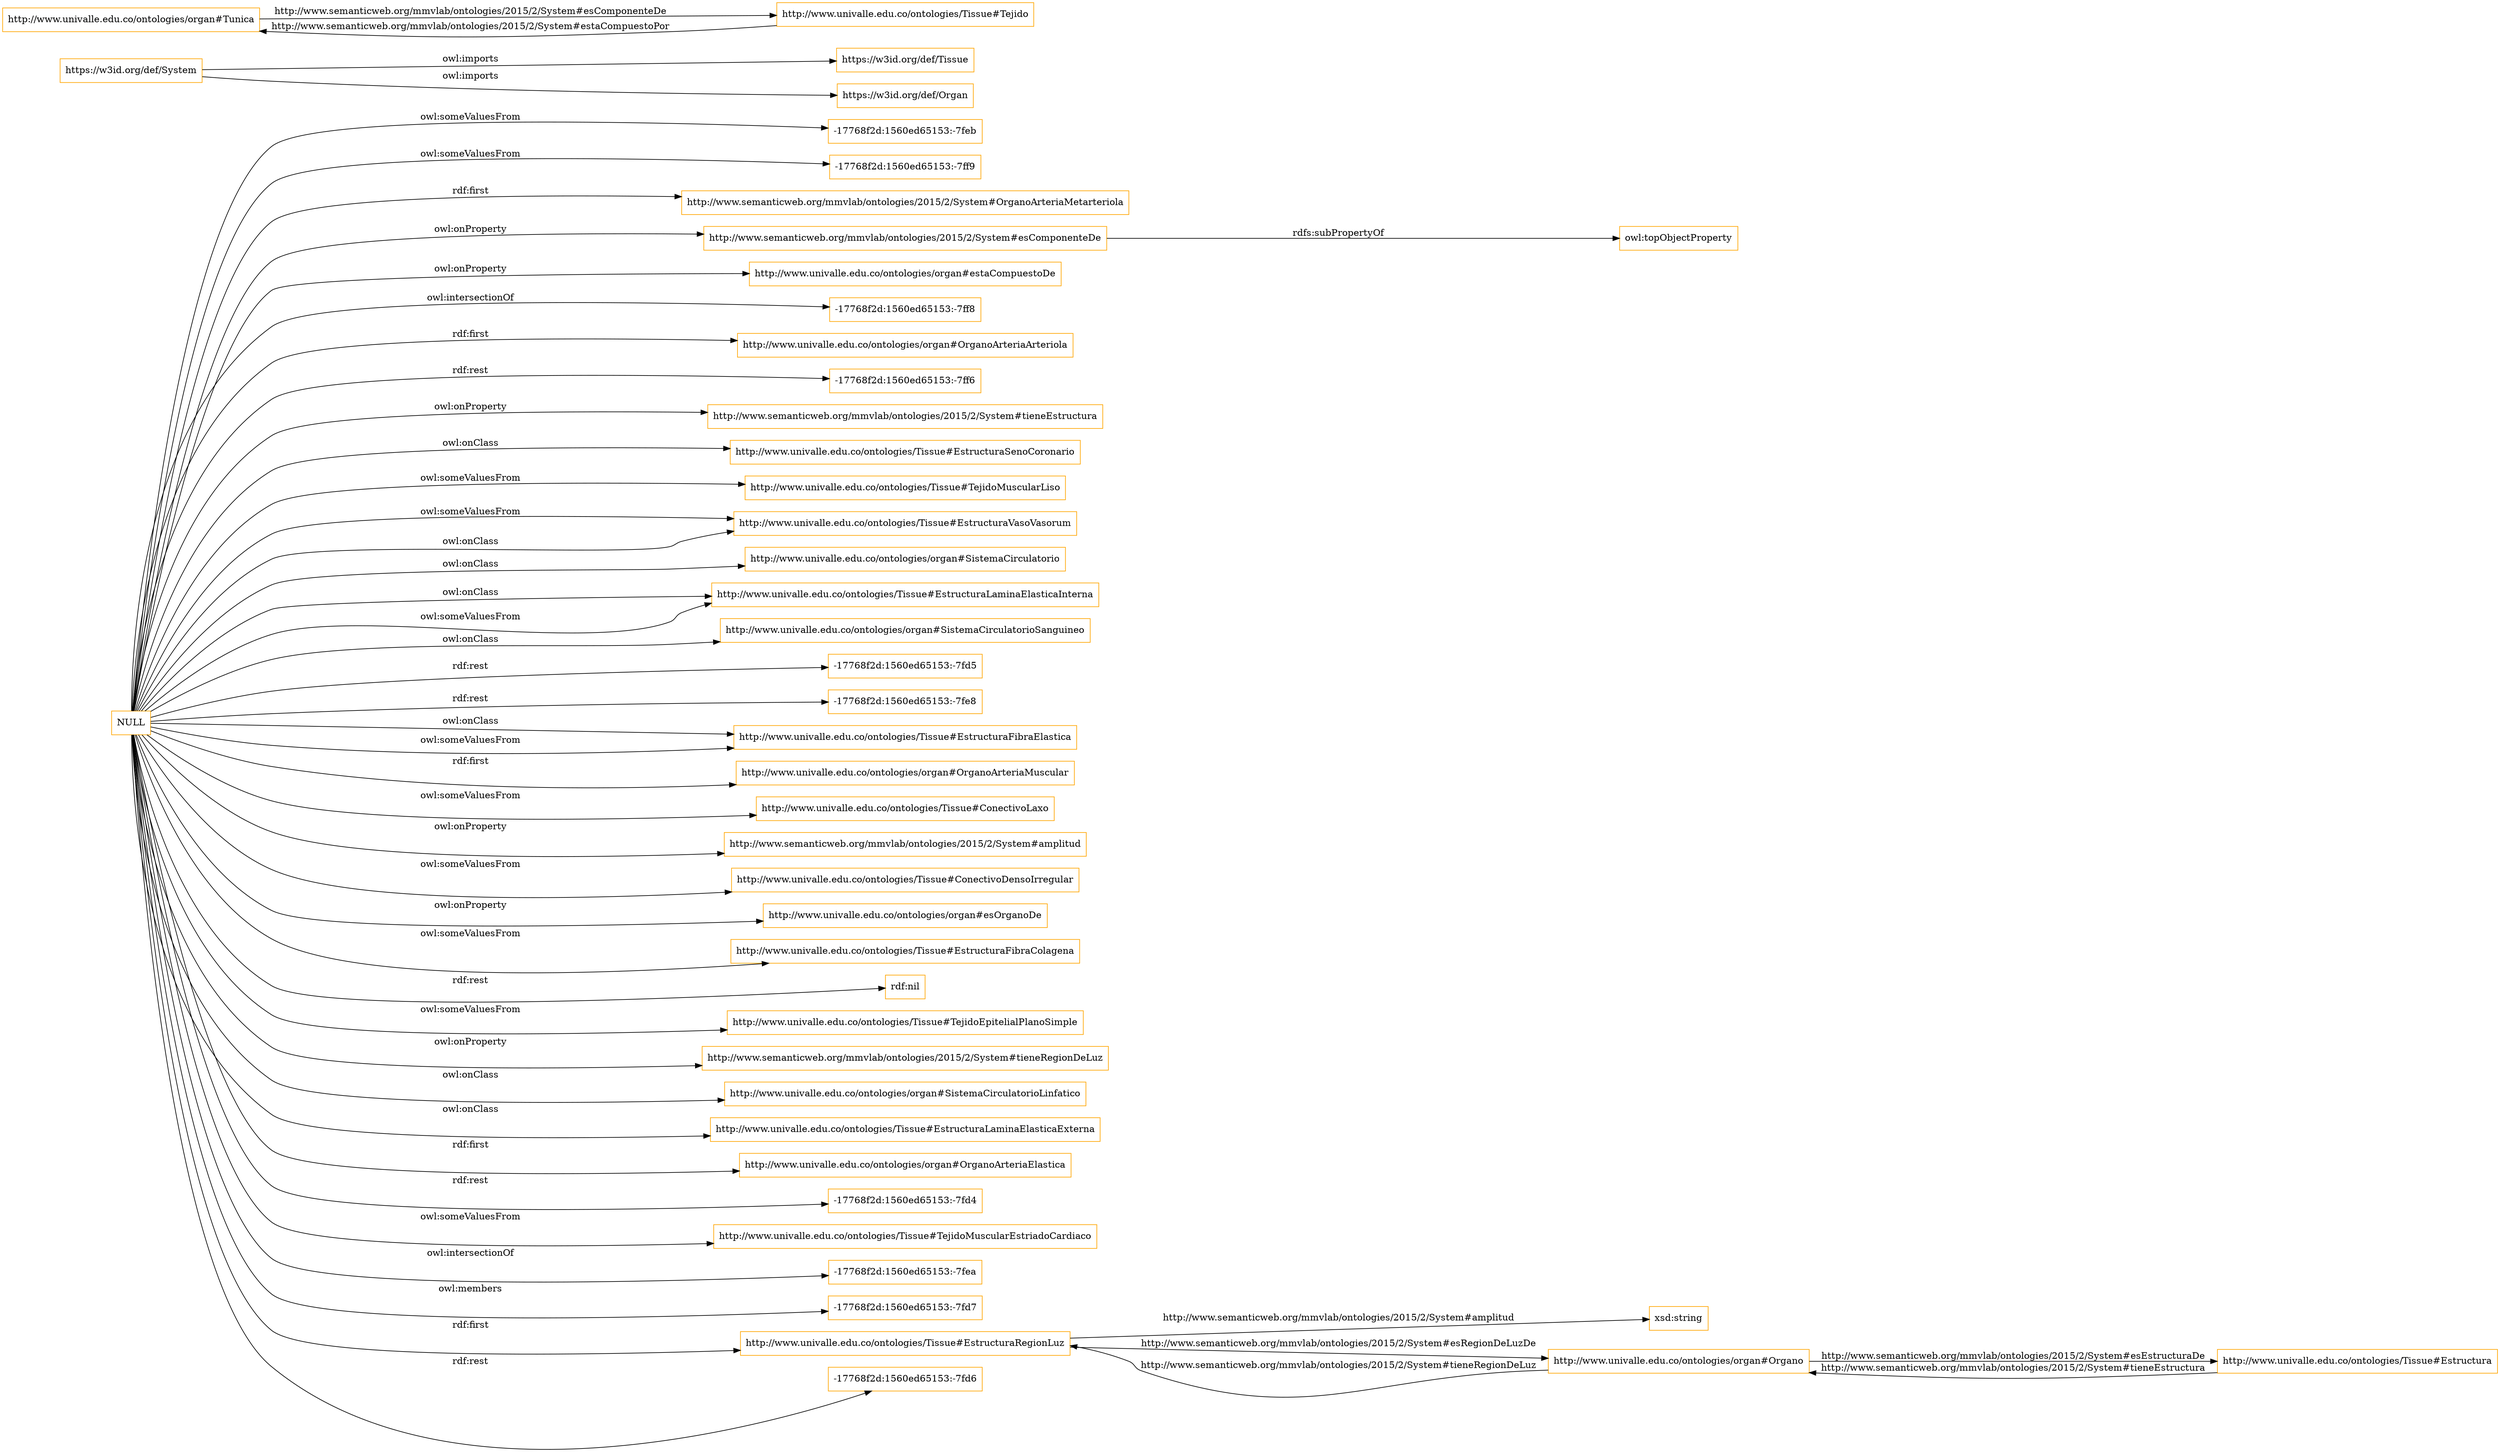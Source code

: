 digraph ar2dtool_diagram { 
rankdir=LR;
size="1501"
node [shape = rectangle, color="orange"]; "-17768f2d:1560ed65153:-7feb" "-17768f2d:1560ed65153:-7ff9" "http://www.semanticweb.org/mmvlab/ontologies/2015/2/System#OrganoArteriaMetarteriola" ; /*classes style*/
	"https://w3id.org/def/System" -> "https://w3id.org/def/Tissue" [ label = "owl:imports" ];
	"https://w3id.org/def/System" -> "https://w3id.org/def/Organ" [ label = "owl:imports" ];
	"http://www.semanticweb.org/mmvlab/ontologies/2015/2/System#esComponenteDe" -> "owl:topObjectProperty" [ label = "rdfs:subPropertyOf" ];
	"NULL" -> "http://www.semanticweb.org/mmvlab/ontologies/2015/2/System#esComponenteDe" [ label = "owl:onProperty" ];
	"NULL" -> "-17768f2d:1560ed65153:-7feb" [ label = "owl:someValuesFrom" ];
	"NULL" -> "http://www.univalle.edu.co/ontologies/organ#estaCompuestoDe" [ label = "owl:onProperty" ];
	"NULL" -> "-17768f2d:1560ed65153:-7ff8" [ label = "owl:intersectionOf" ];
	"NULL" -> "http://www.univalle.edu.co/ontologies/organ#OrganoArteriaArteriola" [ label = "rdf:first" ];
	"NULL" -> "-17768f2d:1560ed65153:-7ff6" [ label = "rdf:rest" ];
	"NULL" -> "http://www.semanticweb.org/mmvlab/ontologies/2015/2/System#tieneEstructura" [ label = "owl:onProperty" ];
	"NULL" -> "http://www.univalle.edu.co/ontologies/Tissue#EstructuraSenoCoronario" [ label = "owl:onClass" ];
	"NULL" -> "http://www.univalle.edu.co/ontologies/Tissue#TejidoMuscularLiso" [ label = "owl:someValuesFrom" ];
	"NULL" -> "http://www.univalle.edu.co/ontologies/Tissue#EstructuraVasoVasorum" [ label = "owl:someValuesFrom" ];
	"NULL" -> "http://www.univalle.edu.co/ontologies/organ#SistemaCirculatorio" [ label = "owl:onClass" ];
	"NULL" -> "http://www.univalle.edu.co/ontologies/Tissue#EstructuraLaminaElasticaInterna" [ label = "owl:onClass" ];
	"NULL" -> "http://www.univalle.edu.co/ontologies/organ#SistemaCirculatorioSanguineo" [ label = "owl:onClass" ];
	"NULL" -> "-17768f2d:1560ed65153:-7fd5" [ label = "rdf:rest" ];
	"NULL" -> "-17768f2d:1560ed65153:-7fe8" [ label = "rdf:rest" ];
	"NULL" -> "http://www.univalle.edu.co/ontologies/Tissue#EstructuraVasoVasorum" [ label = "owl:onClass" ];
	"NULL" -> "http://www.univalle.edu.co/ontologies/Tissue#EstructuraFibraElastica" [ label = "owl:onClass" ];
	"NULL" -> "http://www.univalle.edu.co/ontologies/organ#OrganoArteriaMuscular" [ label = "rdf:first" ];
	"NULL" -> "http://www.semanticweb.org/mmvlab/ontologies/2015/2/System#OrganoArteriaMetarteriola" [ label = "rdf:first" ];
	"NULL" -> "http://www.univalle.edu.co/ontologies/Tissue#ConectivoLaxo" [ label = "owl:someValuesFrom" ];
	"NULL" -> "-17768f2d:1560ed65153:-7ff9" [ label = "owl:someValuesFrom" ];
	"NULL" -> "http://www.semanticweb.org/mmvlab/ontologies/2015/2/System#amplitud" [ label = "owl:onProperty" ];
	"NULL" -> "http://www.univalle.edu.co/ontologies/Tissue#ConectivoDensoIrregular" [ label = "owl:someValuesFrom" ];
	"NULL" -> "http://www.univalle.edu.co/ontologies/organ#esOrganoDe" [ label = "owl:onProperty" ];
	"NULL" -> "http://www.univalle.edu.co/ontologies/Tissue#EstructuraFibraElastica" [ label = "owl:someValuesFrom" ];
	"NULL" -> "http://www.univalle.edu.co/ontologies/Tissue#EstructuraFibraColagena" [ label = "owl:someValuesFrom" ];
	"NULL" -> "rdf:nil" [ label = "rdf:rest" ];
	"NULL" -> "http://www.univalle.edu.co/ontologies/Tissue#TejidoEpitelialPlanoSimple" [ label = "owl:someValuesFrom" ];
	"NULL" -> "http://www.semanticweb.org/mmvlab/ontologies/2015/2/System#tieneRegionDeLuz" [ label = "owl:onProperty" ];
	"NULL" -> "http://www.univalle.edu.co/ontologies/organ#SistemaCirculatorioLinfatico" [ label = "owl:onClass" ];
	"NULL" -> "http://www.univalle.edu.co/ontologies/Tissue#EstructuraLaminaElasticaExterna" [ label = "owl:onClass" ];
	"NULL" -> "http://www.univalle.edu.co/ontologies/organ#OrganoArteriaElastica" [ label = "rdf:first" ];
	"NULL" -> "-17768f2d:1560ed65153:-7fd4" [ label = "rdf:rest" ];
	"NULL" -> "http://www.univalle.edu.co/ontologies/Tissue#TejidoMuscularEstriadoCardiaco" [ label = "owl:someValuesFrom" ];
	"NULL" -> "http://www.univalle.edu.co/ontologies/Tissue#EstructuraLaminaElasticaInterna" [ label = "owl:someValuesFrom" ];
	"NULL" -> "-17768f2d:1560ed65153:-7fea" [ label = "owl:intersectionOf" ];
	"NULL" -> "-17768f2d:1560ed65153:-7fd7" [ label = "owl:members" ];
	"NULL" -> "http://www.univalle.edu.co/ontologies/Tissue#EstructuraRegionLuz" [ label = "rdf:first" ];
	"NULL" -> "-17768f2d:1560ed65153:-7fd6" [ label = "rdf:rest" ];
	"http://www.univalle.edu.co/ontologies/organ#Tunica" -> "http://www.univalle.edu.co/ontologies/Tissue#Tejido" [ label = "http://www.semanticweb.org/mmvlab/ontologies/2015/2/System#esComponenteDe" ];
	"http://www.univalle.edu.co/ontologies/Tissue#EstructuraRegionLuz" -> "xsd:string" [ label = "http://www.semanticweb.org/mmvlab/ontologies/2015/2/System#amplitud" ];
	"http://www.univalle.edu.co/ontologies/Tissue#Estructura" -> "http://www.univalle.edu.co/ontologies/organ#Organo" [ label = "http://www.semanticweb.org/mmvlab/ontologies/2015/2/System#tieneEstructura" ];
	"http://www.univalle.edu.co/ontologies/Tissue#Tejido" -> "http://www.univalle.edu.co/ontologies/organ#Tunica" [ label = "http://www.semanticweb.org/mmvlab/ontologies/2015/2/System#estaCompuestoPor" ];
	"http://www.univalle.edu.co/ontologies/Tissue#EstructuraRegionLuz" -> "http://www.univalle.edu.co/ontologies/organ#Organo" [ label = "http://www.semanticweb.org/mmvlab/ontologies/2015/2/System#esRegionDeLuzDe" ];
	"http://www.univalle.edu.co/ontologies/organ#Organo" -> "http://www.univalle.edu.co/ontologies/Tissue#EstructuraRegionLuz" [ label = "http://www.semanticweb.org/mmvlab/ontologies/2015/2/System#tieneRegionDeLuz" ];
	"http://www.univalle.edu.co/ontologies/organ#Organo" -> "http://www.univalle.edu.co/ontologies/Tissue#Estructura" [ label = "http://www.semanticweb.org/mmvlab/ontologies/2015/2/System#esEstructuraDe" ];

}
